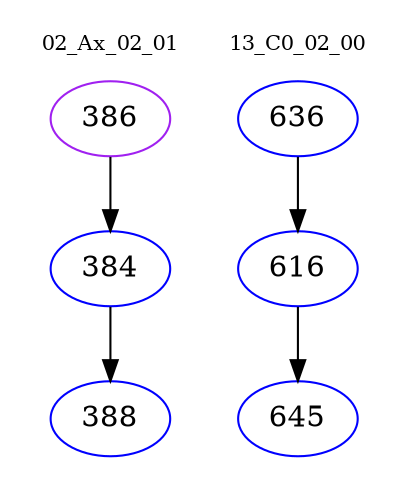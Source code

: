 digraph{
subgraph cluster_0 {
color = white
label = "02_Ax_02_01";
fontsize=10;
T0_386 [label="386", color="purple"]
T0_386 -> T0_384 [color="black"]
T0_384 [label="384", color="blue"]
T0_384 -> T0_388 [color="black"]
T0_388 [label="388", color="blue"]
}
subgraph cluster_1 {
color = white
label = "13_C0_02_00";
fontsize=10;
T1_636 [label="636", color="blue"]
T1_636 -> T1_616 [color="black"]
T1_616 [label="616", color="blue"]
T1_616 -> T1_645 [color="black"]
T1_645 [label="645", color="blue"]
}
}
